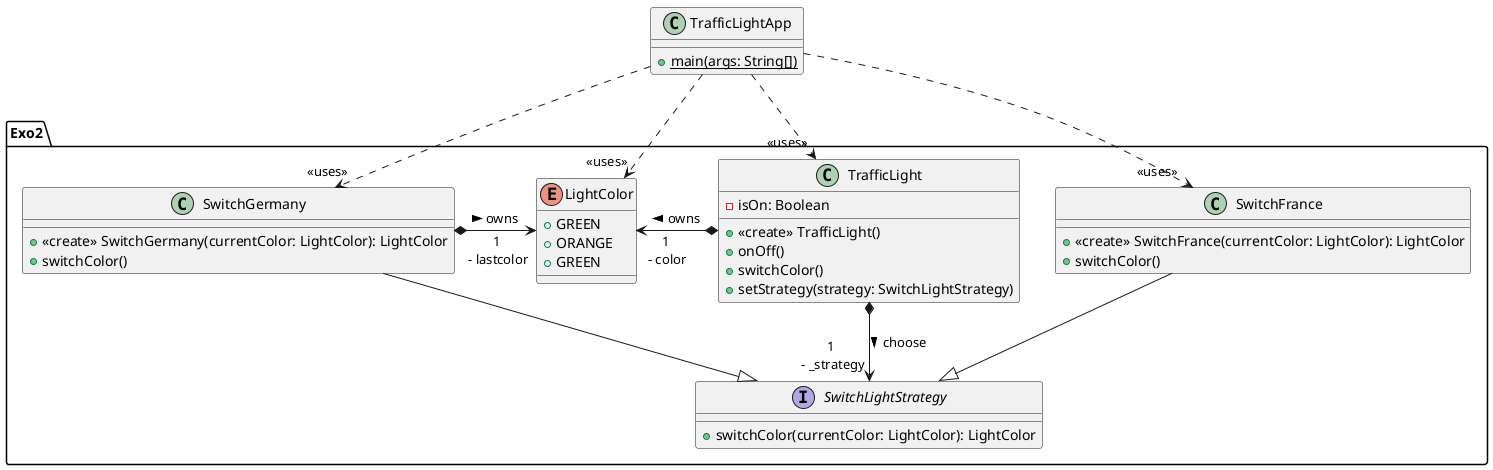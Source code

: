 @startuml

package Exo2{
    class TrafficLight{
        - isOn: Boolean
        + <<create>> TrafficLight()
        + onOff()
        + switchColor()
        + setStrategy(strategy: SwitchLightStrategy)
    }

    enum LightColor{
        + GREEN
        + ORANGE
        + GREEN
    }

    interface SwitchLightStrategy{
        + switchColor(currentColor: LightColor): LightColor
    }

    class SwitchFrance{
        + <<create>> SwitchFrance(currentColor: LightColor): LightColor
        + switchColor()
    }

    class SwitchGermany{
        + <<create>> SwitchGermany(currentColor: LightColor): LightColor
        + switchColor()
    }
}

class TrafficLightApp{
    + {static} main(args: String[])
}

SwitchFrance --|> SwitchLightStrategy
SwitchGermany --|> SwitchLightStrategy
SwitchGermany *-> "1\n - lastcolor" LightColor: > owns

TrafficLight *-> "1\n - _strategy" SwitchLightStrategy: > choose

TrafficLight *-> "1\n - color" LightColor: > owns
TrafficLightApp ..> "<<uses>>" TrafficLight
TrafficLightApp ..> "<<uses>>" LightColor
TrafficLightApp .> "<<uses>>" SwitchFrance
TrafficLightApp .> "<<uses>>" SwitchGermany
@enduml
